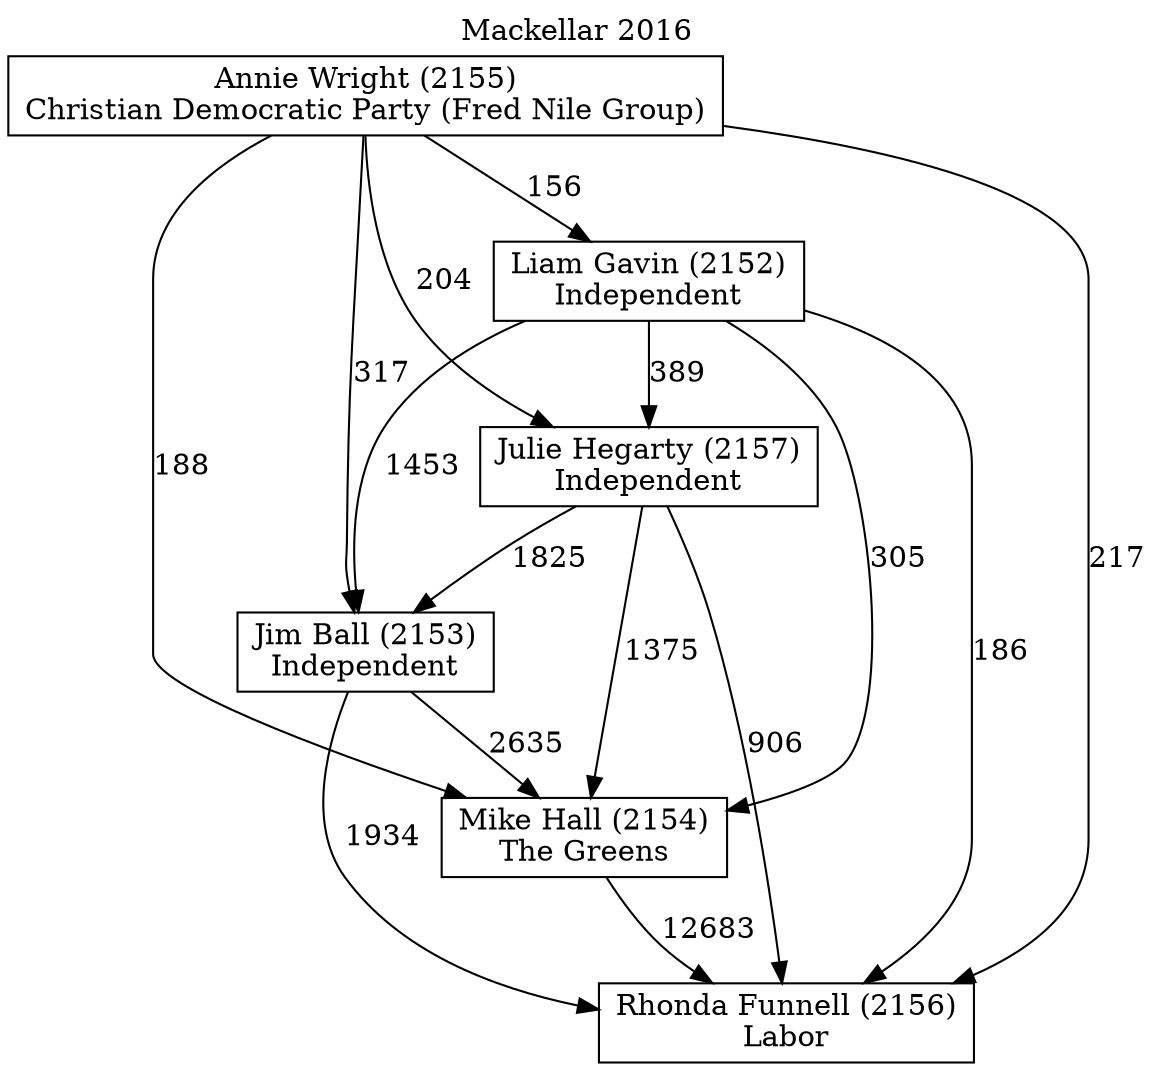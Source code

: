 // House preference flow
digraph "Rhonda Funnell (2156)_Mackellar_2016" {
	graph [label="Mackellar 2016" labelloc=t mclimit=10]
	node [shape=box]
	"Julie Hegarty (2157)" [label="Julie Hegarty (2157)
Independent"]
	"Liam Gavin (2152)" [label="Liam Gavin (2152)
Independent"]
	"Mike Hall (2154)" [label="Mike Hall (2154)
The Greens"]
	"Rhonda Funnell (2156)" [label="Rhonda Funnell (2156)
Labor"]
	"Annie Wright (2155)" [label="Annie Wright (2155)
Christian Democratic Party (Fred Nile Group)"]
	"Jim Ball (2153)" [label="Jim Ball (2153)
Independent"]
	"Annie Wright (2155)" -> "Rhonda Funnell (2156)" [label=217]
	"Jim Ball (2153)" -> "Rhonda Funnell (2156)" [label=1934]
	"Julie Hegarty (2157)" -> "Mike Hall (2154)" [label=1375]
	"Liam Gavin (2152)" -> "Julie Hegarty (2157)" [label=389]
	"Julie Hegarty (2157)" -> "Rhonda Funnell (2156)" [label=906]
	"Liam Gavin (2152)" -> "Rhonda Funnell (2156)" [label=186]
	"Annie Wright (2155)" -> "Jim Ball (2153)" [label=317]
	"Annie Wright (2155)" -> "Mike Hall (2154)" [label=188]
	"Mike Hall (2154)" -> "Rhonda Funnell (2156)" [label=12683]
	"Julie Hegarty (2157)" -> "Jim Ball (2153)" [label=1825]
	"Annie Wright (2155)" -> "Liam Gavin (2152)" [label=156]
	"Liam Gavin (2152)" -> "Jim Ball (2153)" [label=1453]
	"Liam Gavin (2152)" -> "Mike Hall (2154)" [label=305]
	"Jim Ball (2153)" -> "Mike Hall (2154)" [label=2635]
	"Annie Wright (2155)" -> "Julie Hegarty (2157)" [label=204]
}
